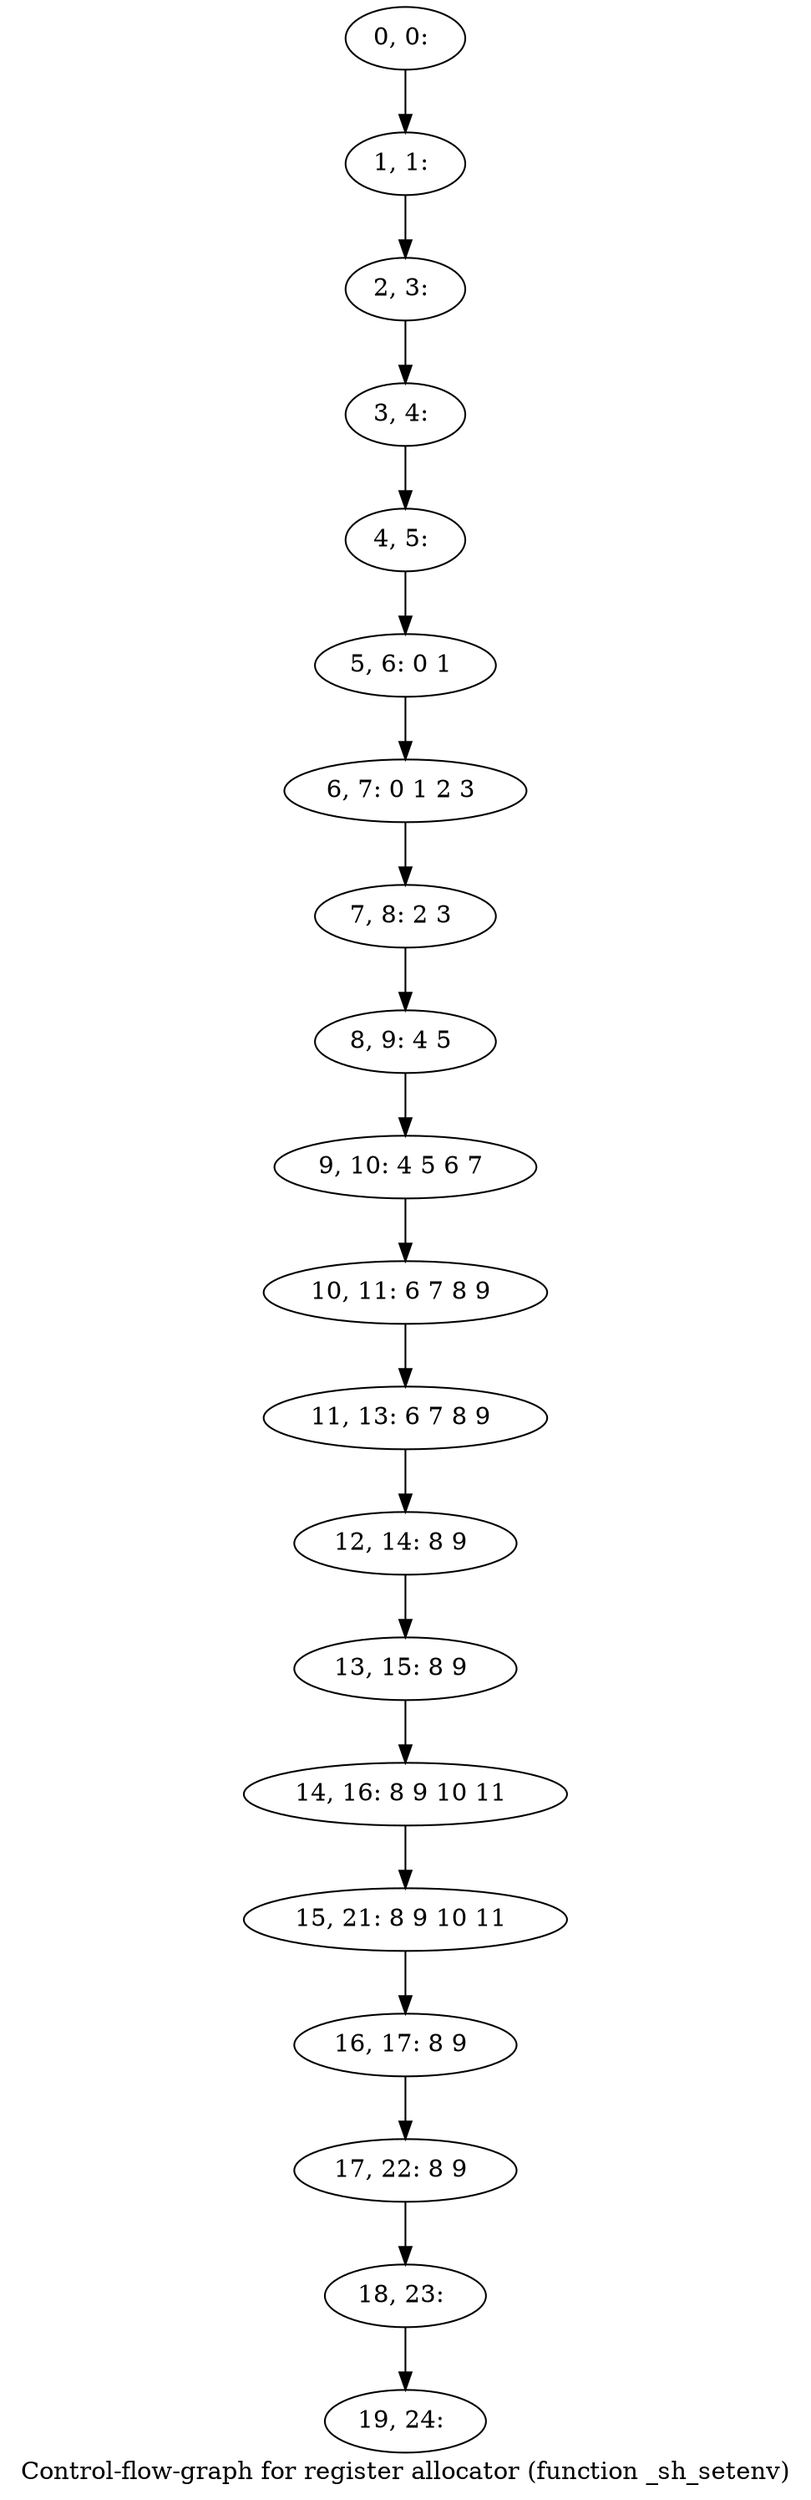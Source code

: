 digraph G {
graph [label="Control-flow-graph for register allocator (function _sh_setenv)"]
0[label="0, 0: "];
1[label="1, 1: "];
2[label="2, 3: "];
3[label="3, 4: "];
4[label="4, 5: "];
5[label="5, 6: 0 1 "];
6[label="6, 7: 0 1 2 3 "];
7[label="7, 8: 2 3 "];
8[label="8, 9: 4 5 "];
9[label="9, 10: 4 5 6 7 "];
10[label="10, 11: 6 7 8 9 "];
11[label="11, 13: 6 7 8 9 "];
12[label="12, 14: 8 9 "];
13[label="13, 15: 8 9 "];
14[label="14, 16: 8 9 10 11 "];
15[label="15, 21: 8 9 10 11 "];
16[label="16, 17: 8 9 "];
17[label="17, 22: 8 9 "];
18[label="18, 23: "];
19[label="19, 24: "];
0->1 ;
1->2 ;
2->3 ;
3->4 ;
4->5 ;
5->6 ;
6->7 ;
7->8 ;
8->9 ;
9->10 ;
10->11 ;
11->12 ;
12->13 ;
13->14 ;
14->15 ;
15->16 ;
16->17 ;
17->18 ;
18->19 ;
}
